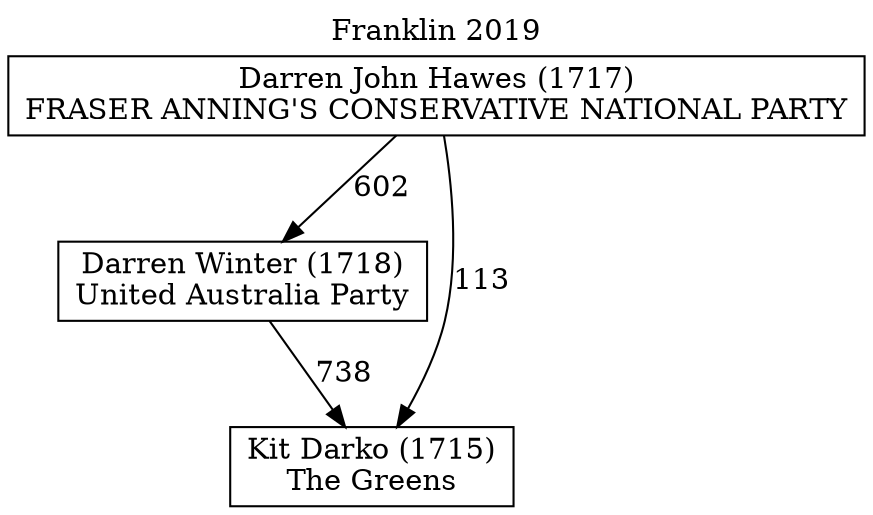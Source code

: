 // House preference flow
digraph "Kit Darko (1715)_Franklin_2019" {
	graph [label="Franklin 2019" labelloc=t mclimit=10]
	node [shape=box]
	"Darren John Hawes (1717)" [label="Darren John Hawes (1717)
FRASER ANNING'S CONSERVATIVE NATIONAL PARTY"]
	"Darren Winter (1718)" [label="Darren Winter (1718)
United Australia Party"]
	"Kit Darko (1715)" [label="Kit Darko (1715)
The Greens"]
	"Darren John Hawes (1717)" -> "Darren Winter (1718)" [label=602]
	"Darren John Hawes (1717)" -> "Kit Darko (1715)" [label=113]
	"Darren Winter (1718)" -> "Kit Darko (1715)" [label=738]
}
